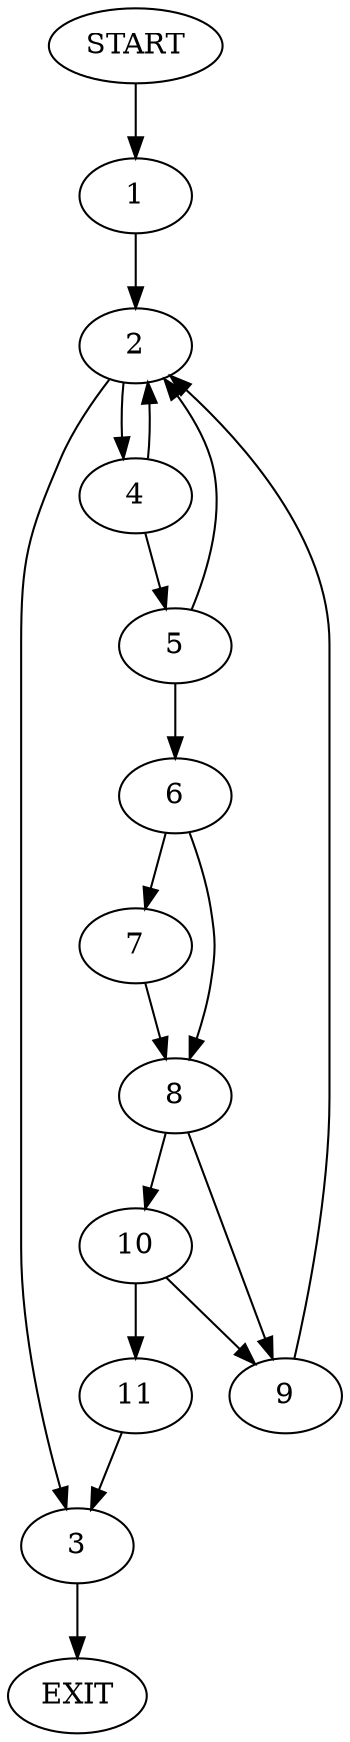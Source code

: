digraph {
0 [label="START"];
1;
2;
3;
4;
5;
6;
7;
8;
9;
10;
11;
12 [label="EXIT"];
0 -> 1;
1 -> 2;
2 -> 3;
2 -> 4;
4 -> 2;
4 -> 5;
3 -> 12;
5 -> 2;
5 -> 6;
6 -> 7;
6 -> 8;
7 -> 8;
8 -> 9;
8 -> 10;
10 -> 9;
10 -> 11;
9 -> 2;
11 -> 3;
}